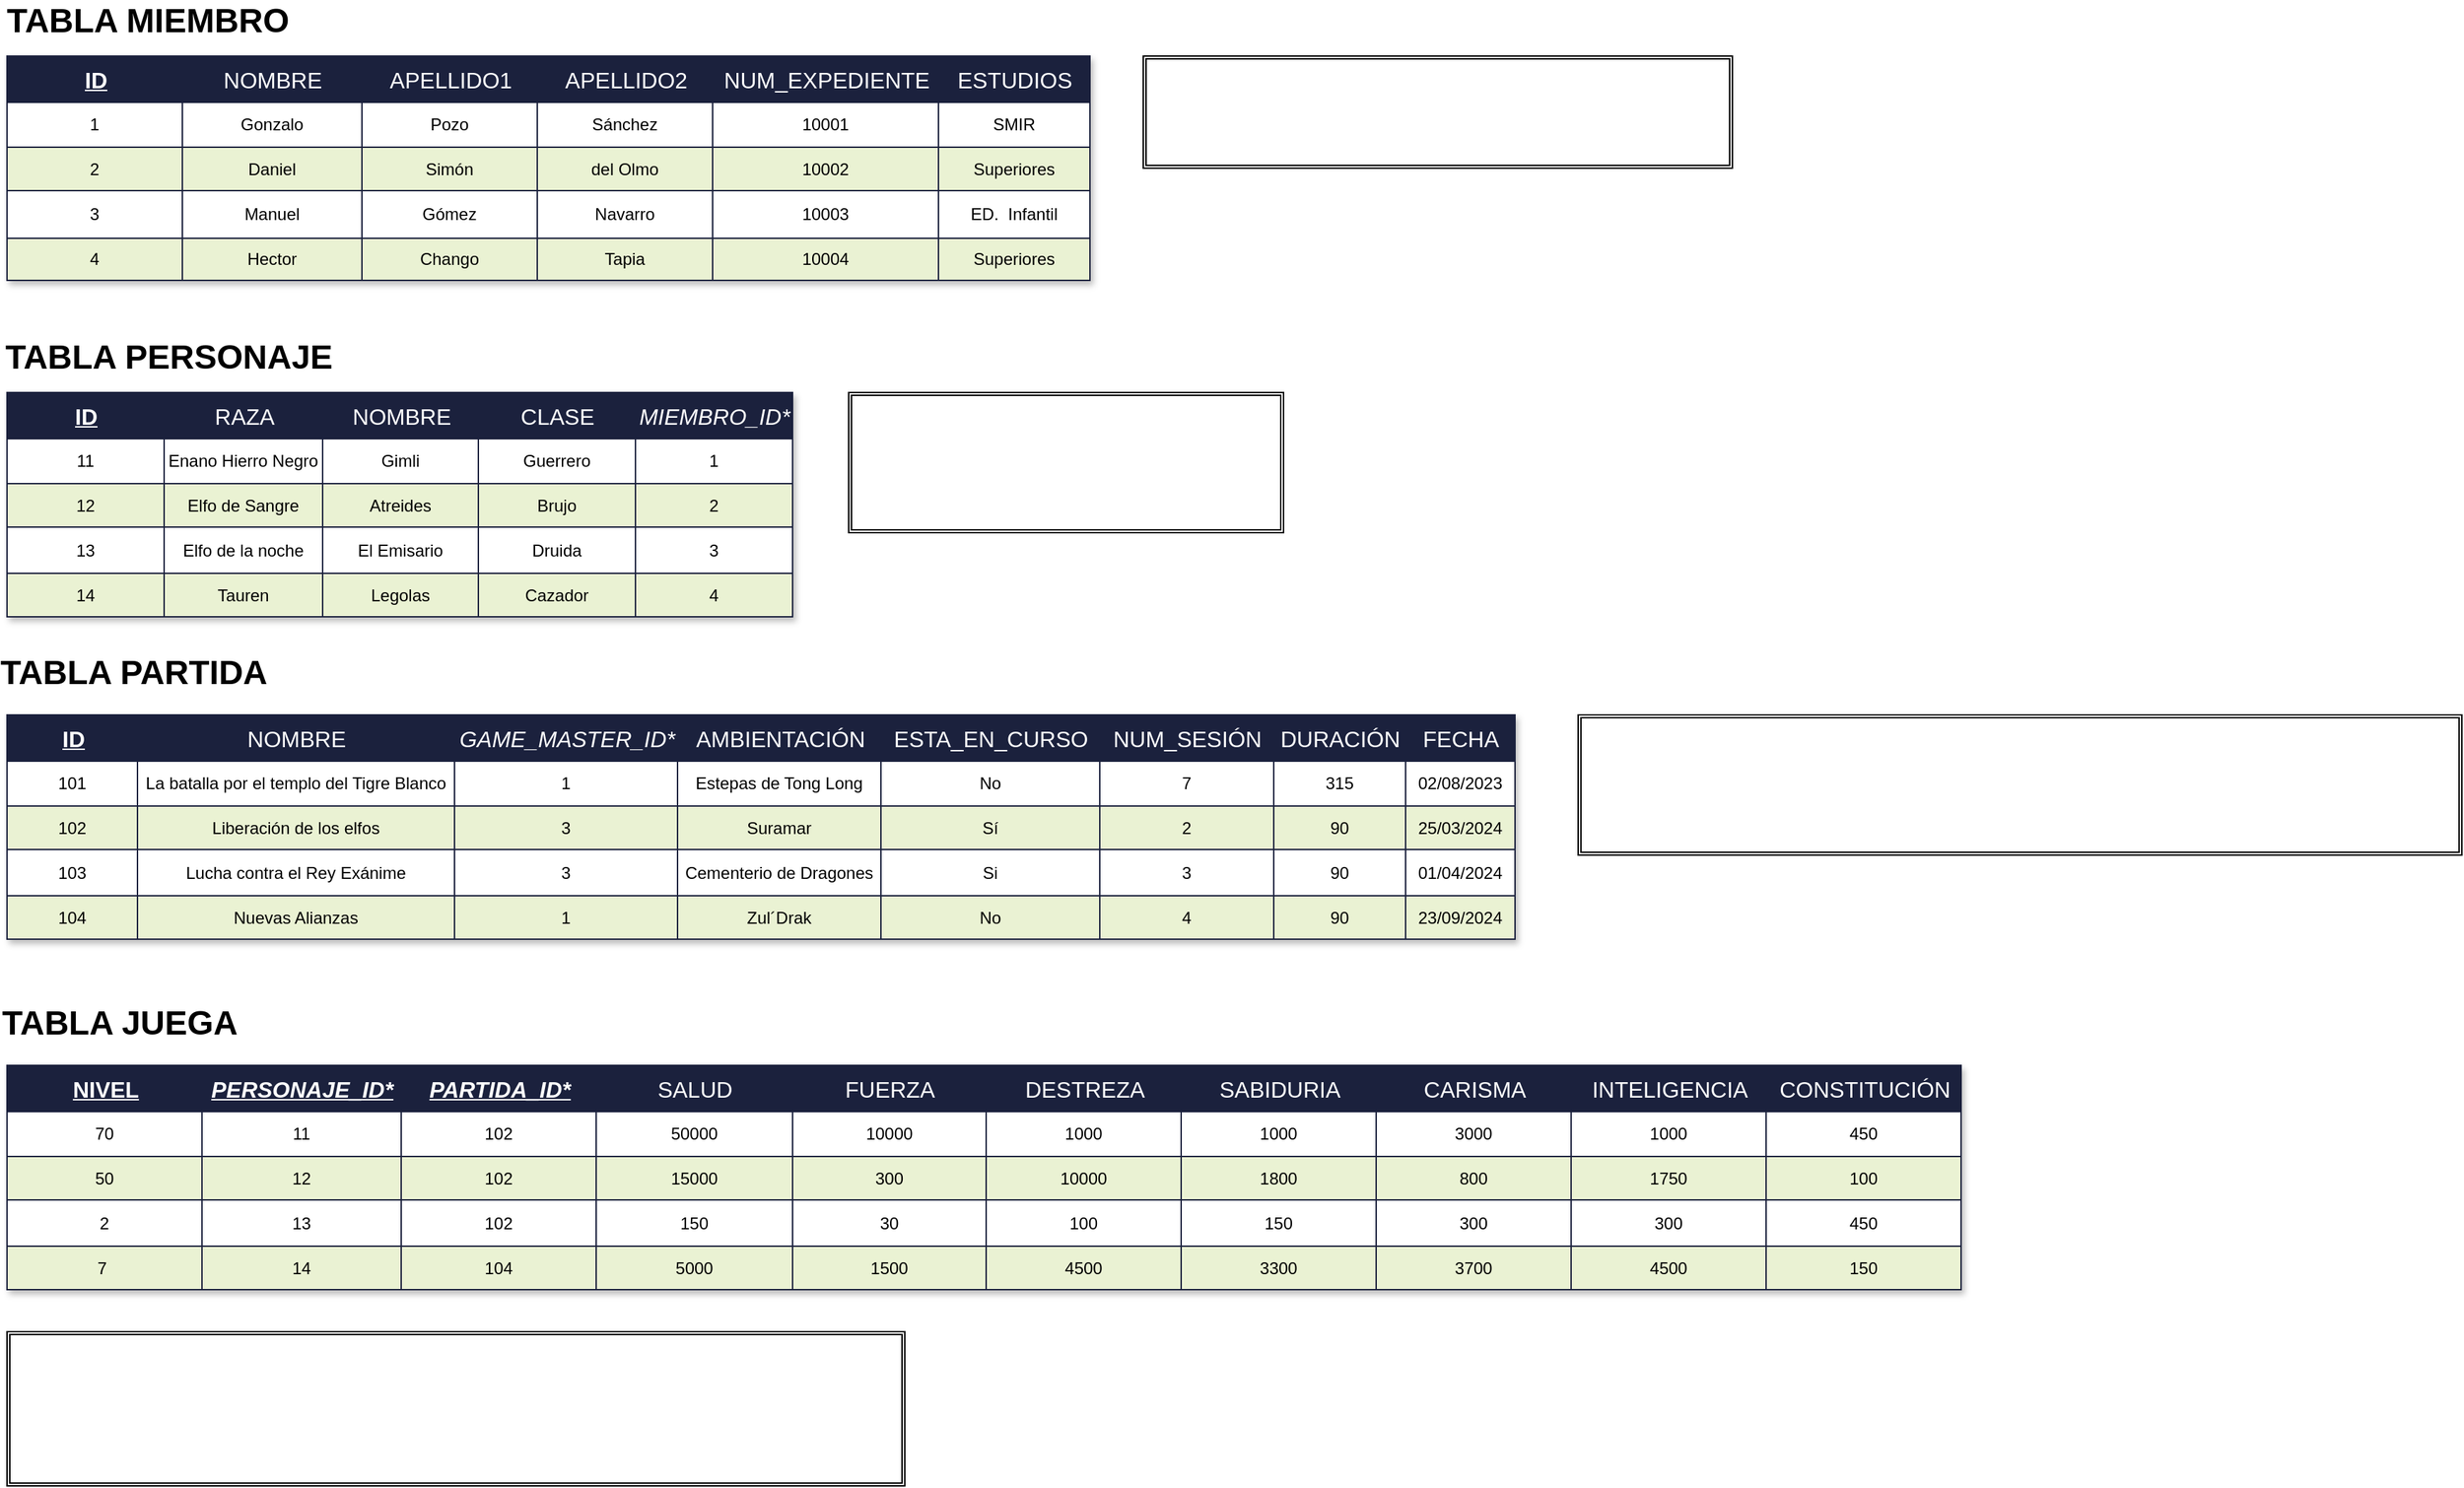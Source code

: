 <mxfile>
    <diagram id="BTblveRsEKoxv7I2d8hu" name="Página-1">
        <mxGraphModel dx="1980" dy="1113" grid="1" gridSize="10" guides="1" tooltips="1" connect="1" arrows="1" fold="1" page="1" pageScale="1" pageWidth="827" pageHeight="1169" math="0" shadow="0">
            <root>
                <mxCell id="0"/>
                <mxCell id="1" parent="0"/>
                <mxCell id="138" value="4" style="childLayout=tableLayout;recursiveResize=0;strokeColor=#1B213D;fillColor=#2B2353;shadow=1;" vertex="1" parent="1">
                    <mxGeometry x="366" y="95" width="772" height="160" as="geometry"/>
                </mxCell>
                <mxCell id="139" style="shape=tableRow;horizontal=0;startSize=0;swimlaneHead=0;swimlaneBody=0;top=0;left=0;bottom=0;right=0;dropTarget=0;collapsible=0;recursiveResize=0;expand=0;fontStyle=0;strokeColor=inherit;fillColor=#ffffff;" vertex="1" parent="138">
                    <mxGeometry width="772" height="33" as="geometry"/>
                </mxCell>
                <mxCell id="140" value="&lt;u&gt;ID&lt;/u&gt;" style="connectable=0;recursiveResize=0;strokeColor=inherit;fillColor=#1B213D;align=center;fontStyle=1;fontColor=#FFFFFF;html=1;fontSize=16;" vertex="1" parent="139">
                    <mxGeometry width="125" height="33" as="geometry">
                        <mxRectangle width="125" height="33" as="alternateBounds"/>
                    </mxGeometry>
                </mxCell>
                <mxCell id="141" value="&lt;span style=&quot;font-weight: normal; font-size: 16px;&quot;&gt;NOMBRE&lt;/span&gt;" style="connectable=0;recursiveResize=0;strokeColor=inherit;fillColor=#1B213D;align=center;fontStyle=1;fontColor=#FFFFFF;html=1;fontSize=16;" vertex="1" parent="139">
                    <mxGeometry x="125" width="128" height="33" as="geometry">
                        <mxRectangle width="128" height="33" as="alternateBounds"/>
                    </mxGeometry>
                </mxCell>
                <mxCell id="142" value="&lt;span style=&quot;font-weight: normal; font-size: 16px;&quot;&gt;APELLIDO1&lt;/span&gt;" style="connectable=0;recursiveResize=0;strokeColor=inherit;fillColor=#1B213D;align=center;fontStyle=1;fontColor=#FFFFFF;html=1;fontSize=16;" vertex="1" parent="139">
                    <mxGeometry x="253" width="125" height="33" as="geometry">
                        <mxRectangle width="125" height="33" as="alternateBounds"/>
                    </mxGeometry>
                </mxCell>
                <mxCell id="172" value="&lt;span style=&quot;font-weight: normal; font-size: 16px;&quot;&gt;APELLIDO2&lt;/span&gt;" style="connectable=0;recursiveResize=0;strokeColor=inherit;fillColor=#1B213D;align=center;fontStyle=1;fontColor=#FFFFFF;html=1;fontSize=16;" vertex="1" parent="139">
                    <mxGeometry x="378" width="125" height="33" as="geometry">
                        <mxRectangle width="125" height="33" as="alternateBounds"/>
                    </mxGeometry>
                </mxCell>
                <mxCell id="177" value="&lt;span style=&quot;font-weight: normal; font-size: 16px;&quot;&gt;NUM_EXPEDIENTE&lt;/span&gt;" style="connectable=0;recursiveResize=0;strokeColor=inherit;fillColor=#1B213D;align=center;fontStyle=1;fontColor=#FFFFFF;html=1;fontSize=16;" vertex="1" parent="139">
                    <mxGeometry x="503" width="161" height="33" as="geometry">
                        <mxRectangle width="161" height="33" as="alternateBounds"/>
                    </mxGeometry>
                </mxCell>
                <mxCell id="182" value="&lt;span style=&quot;font-weight: normal; font-size: 16px;&quot;&gt;ESTUDIOS&lt;/span&gt;" style="connectable=0;recursiveResize=0;strokeColor=inherit;fillColor=#1B213D;align=center;fontStyle=1;fontColor=#FFFFFF;html=1;fontSize=16;" vertex="1" parent="139">
                    <mxGeometry x="664" width="108" height="33" as="geometry">
                        <mxRectangle width="108" height="33" as="alternateBounds"/>
                    </mxGeometry>
                </mxCell>
                <mxCell id="143" value="" style="shape=tableRow;horizontal=0;startSize=0;swimlaneHead=0;swimlaneBody=0;top=0;left=0;bottom=0;right=0;dropTarget=0;collapsible=0;recursiveResize=0;expand=0;fontStyle=0;strokeColor=inherit;fillColor=#ffffff;" vertex="1" parent="138">
                    <mxGeometry y="33" width="772" height="32" as="geometry"/>
                </mxCell>
                <mxCell id="144" value="1" style="connectable=0;recursiveResize=0;strokeColor=inherit;fillColor=inherit;align=center;whiteSpace=wrap;html=1;fontColor=#000000;" vertex="1" parent="143">
                    <mxGeometry width="125" height="32" as="geometry">
                        <mxRectangle width="125" height="32" as="alternateBounds"/>
                    </mxGeometry>
                </mxCell>
                <mxCell id="145" value="Gonzalo" style="connectable=0;recursiveResize=0;strokeColor=inherit;fillColor=inherit;align=center;whiteSpace=wrap;html=1;fontColor=#000000;" vertex="1" parent="143">
                    <mxGeometry x="125" width="128" height="32" as="geometry">
                        <mxRectangle width="128" height="32" as="alternateBounds"/>
                    </mxGeometry>
                </mxCell>
                <mxCell id="146" value="Pozo" style="connectable=0;recursiveResize=0;strokeColor=inherit;fillColor=inherit;align=center;whiteSpace=wrap;html=1;fontColor=#000000;" vertex="1" parent="143">
                    <mxGeometry x="253" width="125" height="32" as="geometry">
                        <mxRectangle width="125" height="32" as="alternateBounds"/>
                    </mxGeometry>
                </mxCell>
                <mxCell id="173" value="Sánchez" style="connectable=0;recursiveResize=0;strokeColor=inherit;fillColor=inherit;align=center;whiteSpace=wrap;html=1;fontColor=#000000;" vertex="1" parent="143">
                    <mxGeometry x="378" width="125" height="32" as="geometry">
                        <mxRectangle width="125" height="32" as="alternateBounds"/>
                    </mxGeometry>
                </mxCell>
                <mxCell id="178" value="10001" style="connectable=0;recursiveResize=0;strokeColor=inherit;fillColor=inherit;align=center;whiteSpace=wrap;html=1;fontColor=#000000;" vertex="1" parent="143">
                    <mxGeometry x="503" width="161" height="32" as="geometry">
                        <mxRectangle width="161" height="32" as="alternateBounds"/>
                    </mxGeometry>
                </mxCell>
                <mxCell id="183" value="SMIR" style="connectable=0;recursiveResize=0;strokeColor=inherit;fillColor=inherit;align=center;whiteSpace=wrap;html=1;fontColor=#000000;" vertex="1" parent="143">
                    <mxGeometry x="664" width="108" height="32" as="geometry">
                        <mxRectangle width="108" height="32" as="alternateBounds"/>
                    </mxGeometry>
                </mxCell>
                <mxCell id="147" value="" style="shape=tableRow;horizontal=0;startSize=0;swimlaneHead=0;swimlaneBody=0;top=0;left=0;bottom=0;right=0;dropTarget=0;collapsible=0;recursiveResize=0;expand=0;fontStyle=1;strokeColor=inherit;fillColor=#EAF2D3;" vertex="1" parent="138">
                    <mxGeometry y="65" width="772" height="31" as="geometry"/>
                </mxCell>
                <mxCell id="148" value="2" style="connectable=0;recursiveResize=0;strokeColor=inherit;fillColor=inherit;whiteSpace=wrap;html=1;fontColor=#000000;" vertex="1" parent="147">
                    <mxGeometry width="125" height="31" as="geometry">
                        <mxRectangle width="125" height="31" as="alternateBounds"/>
                    </mxGeometry>
                </mxCell>
                <mxCell id="149" value="Daniel" style="connectable=0;recursiveResize=0;strokeColor=inherit;fillColor=inherit;whiteSpace=wrap;html=1;fontColor=#000000;" vertex="1" parent="147">
                    <mxGeometry x="125" width="128" height="31" as="geometry">
                        <mxRectangle width="128" height="31" as="alternateBounds"/>
                    </mxGeometry>
                </mxCell>
                <mxCell id="150" value="Simón" style="connectable=0;recursiveResize=0;strokeColor=inherit;fillColor=inherit;whiteSpace=wrap;html=1;fontColor=#000000;" vertex="1" parent="147">
                    <mxGeometry x="253" width="125" height="31" as="geometry">
                        <mxRectangle width="125" height="31" as="alternateBounds"/>
                    </mxGeometry>
                </mxCell>
                <mxCell id="174" value="del Olmo" style="connectable=0;recursiveResize=0;strokeColor=inherit;fillColor=inherit;whiteSpace=wrap;html=1;fontColor=#000000;" vertex="1" parent="147">
                    <mxGeometry x="378" width="125" height="31" as="geometry">
                        <mxRectangle width="125" height="31" as="alternateBounds"/>
                    </mxGeometry>
                </mxCell>
                <mxCell id="179" value="10002" style="connectable=0;recursiveResize=0;strokeColor=inherit;fillColor=inherit;whiteSpace=wrap;html=1;fontColor=#000000;" vertex="1" parent="147">
                    <mxGeometry x="503" width="161" height="31" as="geometry">
                        <mxRectangle width="161" height="31" as="alternateBounds"/>
                    </mxGeometry>
                </mxCell>
                <mxCell id="184" value="Superiores" style="connectable=0;recursiveResize=0;strokeColor=inherit;fillColor=inherit;whiteSpace=wrap;html=1;fontColor=#000000;" vertex="1" parent="147">
                    <mxGeometry x="664" width="108" height="31" as="geometry">
                        <mxRectangle width="108" height="31" as="alternateBounds"/>
                    </mxGeometry>
                </mxCell>
                <mxCell id="151" value="" style="shape=tableRow;horizontal=0;startSize=0;swimlaneHead=0;swimlaneBody=0;top=0;left=0;bottom=0;right=0;dropTarget=0;collapsible=0;recursiveResize=0;expand=0;fontStyle=0;strokeColor=inherit;fillColor=#ffffff;" vertex="1" parent="138">
                    <mxGeometry y="96" width="772" height="34" as="geometry"/>
                </mxCell>
                <mxCell id="152" value="3" style="connectable=0;recursiveResize=0;strokeColor=inherit;fillColor=inherit;fontStyle=0;align=center;whiteSpace=wrap;html=1;fontColor=#000000;" vertex="1" parent="151">
                    <mxGeometry width="125" height="34" as="geometry">
                        <mxRectangle width="125" height="34" as="alternateBounds"/>
                    </mxGeometry>
                </mxCell>
                <mxCell id="153" value="Manuel" style="connectable=0;recursiveResize=0;strokeColor=inherit;fillColor=inherit;fontStyle=0;align=center;whiteSpace=wrap;html=1;fontColor=#000000;" vertex="1" parent="151">
                    <mxGeometry x="125" width="128" height="34" as="geometry">
                        <mxRectangle width="128" height="34" as="alternateBounds"/>
                    </mxGeometry>
                </mxCell>
                <mxCell id="154" value="Gómez" style="connectable=0;recursiveResize=0;strokeColor=inherit;fillColor=inherit;fontStyle=0;align=center;whiteSpace=wrap;html=1;fontColor=#000000;" vertex="1" parent="151">
                    <mxGeometry x="253" width="125" height="34" as="geometry">
                        <mxRectangle width="125" height="34" as="alternateBounds"/>
                    </mxGeometry>
                </mxCell>
                <mxCell id="175" value="Navarro" style="connectable=0;recursiveResize=0;strokeColor=inherit;fillColor=inherit;fontStyle=0;align=center;whiteSpace=wrap;html=1;fontColor=#000000;" vertex="1" parent="151">
                    <mxGeometry x="378" width="125" height="34" as="geometry">
                        <mxRectangle width="125" height="34" as="alternateBounds"/>
                    </mxGeometry>
                </mxCell>
                <mxCell id="180" value="10003" style="connectable=0;recursiveResize=0;strokeColor=inherit;fillColor=inherit;fontStyle=0;align=center;whiteSpace=wrap;html=1;fontColor=#000000;" vertex="1" parent="151">
                    <mxGeometry x="503" width="161" height="34" as="geometry">
                        <mxRectangle width="161" height="34" as="alternateBounds"/>
                    </mxGeometry>
                </mxCell>
                <mxCell id="185" value="ED.&amp;nbsp; Infantil" style="connectable=0;recursiveResize=0;strokeColor=inherit;fillColor=inherit;fontStyle=0;align=center;whiteSpace=wrap;html=1;fontColor=#000000;" vertex="1" parent="151">
                    <mxGeometry x="664" width="108" height="34" as="geometry">
                        <mxRectangle width="108" height="34" as="alternateBounds"/>
                    </mxGeometry>
                </mxCell>
                <mxCell id="155" value="" style="shape=tableRow;horizontal=0;startSize=0;swimlaneHead=0;swimlaneBody=0;top=0;left=0;bottom=0;right=0;dropTarget=0;collapsible=0;recursiveResize=0;expand=0;fontStyle=1;strokeColor=inherit;fillColor=#EAF2D3;" vertex="1" parent="138">
                    <mxGeometry y="130" width="772" height="30" as="geometry"/>
                </mxCell>
                <mxCell id="156" value="4" style="connectable=0;recursiveResize=0;strokeColor=inherit;fillColor=inherit;whiteSpace=wrap;html=1;fontColor=#000000;" vertex="1" parent="155">
                    <mxGeometry width="125" height="30" as="geometry">
                        <mxRectangle width="125" height="30" as="alternateBounds"/>
                    </mxGeometry>
                </mxCell>
                <mxCell id="157" value="Hector" style="connectable=0;recursiveResize=0;strokeColor=inherit;fillColor=inherit;whiteSpace=wrap;html=1;fontColor=#000000;" vertex="1" parent="155">
                    <mxGeometry x="125" width="128" height="30" as="geometry">
                        <mxRectangle width="128" height="30" as="alternateBounds"/>
                    </mxGeometry>
                </mxCell>
                <mxCell id="158" value="Chango" style="connectable=0;recursiveResize=0;strokeColor=inherit;fillColor=inherit;whiteSpace=wrap;html=1;fontColor=#000000;" vertex="1" parent="155">
                    <mxGeometry x="253" width="125" height="30" as="geometry">
                        <mxRectangle width="125" height="30" as="alternateBounds"/>
                    </mxGeometry>
                </mxCell>
                <mxCell id="176" value="Tapia" style="connectable=0;recursiveResize=0;strokeColor=inherit;fillColor=inherit;whiteSpace=wrap;html=1;fontColor=#000000;" vertex="1" parent="155">
                    <mxGeometry x="378" width="125" height="30" as="geometry">
                        <mxRectangle width="125" height="30" as="alternateBounds"/>
                    </mxGeometry>
                </mxCell>
                <mxCell id="181" value="10004" style="connectable=0;recursiveResize=0;strokeColor=inherit;fillColor=inherit;whiteSpace=wrap;html=1;fontColor=#000000;" vertex="1" parent="155">
                    <mxGeometry x="503" width="161" height="30" as="geometry">
                        <mxRectangle width="161" height="30" as="alternateBounds"/>
                    </mxGeometry>
                </mxCell>
                <mxCell id="186" value="Superiores" style="connectable=0;recursiveResize=0;strokeColor=inherit;fillColor=inherit;whiteSpace=wrap;html=1;fontColor=#000000;" vertex="1" parent="155">
                    <mxGeometry x="664" width="108" height="30" as="geometry">
                        <mxRectangle width="108" height="30" as="alternateBounds"/>
                    </mxGeometry>
                </mxCell>
                <mxCell id="355" value="Assets" style="childLayout=tableLayout;recursiveResize=0;strokeColor=#1B213D;fillColor=#1B213D;shadow=1;" vertex="1" parent="1">
                    <mxGeometry x="366" y="335" width="560" height="160" as="geometry"/>
                </mxCell>
                <mxCell id="356" style="shape=tableRow;horizontal=0;startSize=0;swimlaneHead=0;swimlaneBody=0;top=0;left=0;bottom=0;right=0;dropTarget=0;collapsible=0;recursiveResize=0;expand=0;fontStyle=0;strokeColor=inherit;fillColor=#ffffff;" vertex="1" parent="355">
                    <mxGeometry width="560" height="33" as="geometry"/>
                </mxCell>
                <mxCell id="357" value="&lt;u style=&quot;font-size: 16px;&quot;&gt;ID&lt;/u&gt;" style="connectable=0;recursiveResize=0;strokeColor=inherit;fillColor=#1B213D;align=center;fontStyle=1;fontColor=#FFFFFF;html=1;fontSize=16;" vertex="1" parent="356">
                    <mxGeometry width="112" height="33" as="geometry">
                        <mxRectangle width="112" height="33" as="alternateBounds"/>
                    </mxGeometry>
                </mxCell>
                <mxCell id="358" value="&lt;span style=&quot;font-weight: normal; font-size: 16px;&quot;&gt;RAZA&lt;/span&gt;" style="connectable=0;recursiveResize=0;strokeColor=inherit;fillColor=#1B213D;align=center;fontStyle=1;fontColor=#FFFFFF;html=1;fontSize=16;" vertex="1" parent="356">
                    <mxGeometry x="112" width="113" height="33" as="geometry">
                        <mxRectangle width="113" height="33" as="alternateBounds"/>
                    </mxGeometry>
                </mxCell>
                <mxCell id="359" value="&lt;span style=&quot;font-weight: normal; font-size: 16px;&quot;&gt;NOMBRE&lt;/span&gt;" style="connectable=0;recursiveResize=0;strokeColor=inherit;fillColor=#1B213D;align=center;fontStyle=1;fontColor=#FFFFFF;html=1;fontSize=16;" vertex="1" parent="356">
                    <mxGeometry x="225" width="111" height="33" as="geometry">
                        <mxRectangle width="111" height="33" as="alternateBounds"/>
                    </mxGeometry>
                </mxCell>
                <mxCell id="453" value="&lt;span style=&quot;font-weight: normal; font-size: 16px;&quot;&gt;CLASE&lt;/span&gt;" style="connectable=0;recursiveResize=0;strokeColor=inherit;fillColor=#1B213D;align=center;fontStyle=1;fontColor=#FFFFFF;html=1;fontSize=16;" vertex="1" parent="356">
                    <mxGeometry x="336" width="112" height="33" as="geometry">
                        <mxRectangle width="112" height="33" as="alternateBounds"/>
                    </mxGeometry>
                </mxCell>
                <mxCell id="458" value="&lt;i style=&quot;font-weight: normal; font-size: 16px;&quot;&gt;MIEMBRO_ID*&lt;/i&gt;" style="connectable=0;recursiveResize=0;strokeColor=inherit;fillColor=#1B213D;align=center;fontStyle=1;fontColor=#FFFFFF;html=1;fontSize=16;" vertex="1" parent="356">
                    <mxGeometry x="448" width="112" height="33" as="geometry">
                        <mxRectangle width="112" height="33" as="alternateBounds"/>
                    </mxGeometry>
                </mxCell>
                <mxCell id="360" value="" style="shape=tableRow;horizontal=0;startSize=0;swimlaneHead=0;swimlaneBody=0;top=0;left=0;bottom=0;right=0;dropTarget=0;collapsible=0;recursiveResize=0;expand=0;fontStyle=0;strokeColor=inherit;fillColor=#ffffff;" vertex="1" parent="355">
                    <mxGeometry y="33" width="560" height="32" as="geometry"/>
                </mxCell>
                <mxCell id="361" value="&lt;font&gt;11&lt;br&gt;&lt;/font&gt;" style="connectable=0;recursiveResize=0;strokeColor=inherit;fillColor=inherit;align=center;whiteSpace=wrap;html=1;fontColor=#000000;" vertex="1" parent="360">
                    <mxGeometry width="112" height="32" as="geometry">
                        <mxRectangle width="112" height="32" as="alternateBounds"/>
                    </mxGeometry>
                </mxCell>
                <mxCell id="362" value="Enano Hierro Negro" style="connectable=0;recursiveResize=0;strokeColor=inherit;fillColor=inherit;align=center;whiteSpace=wrap;html=1;fontColor=#000000;" vertex="1" parent="360">
                    <mxGeometry x="112" width="113" height="32" as="geometry">
                        <mxRectangle width="113" height="32" as="alternateBounds"/>
                    </mxGeometry>
                </mxCell>
                <mxCell id="363" value="Gimli" style="connectable=0;recursiveResize=0;strokeColor=inherit;fillColor=inherit;align=center;whiteSpace=wrap;html=1;fontColor=#000000;" vertex="1" parent="360">
                    <mxGeometry x="225" width="111" height="32" as="geometry">
                        <mxRectangle width="111" height="32" as="alternateBounds"/>
                    </mxGeometry>
                </mxCell>
                <mxCell id="454" value="Guerrero" style="connectable=0;recursiveResize=0;strokeColor=inherit;fillColor=inherit;align=center;whiteSpace=wrap;html=1;fontColor=#000000;" vertex="1" parent="360">
                    <mxGeometry x="336" width="112" height="32" as="geometry">
                        <mxRectangle width="112" height="32" as="alternateBounds"/>
                    </mxGeometry>
                </mxCell>
                <mxCell id="459" value="1" style="connectable=0;recursiveResize=0;strokeColor=inherit;fillColor=inherit;align=center;whiteSpace=wrap;html=1;fontColor=#000000;" vertex="1" parent="360">
                    <mxGeometry x="448" width="112" height="32" as="geometry">
                        <mxRectangle width="112" height="32" as="alternateBounds"/>
                    </mxGeometry>
                </mxCell>
                <mxCell id="364" value="" style="shape=tableRow;horizontal=0;startSize=0;swimlaneHead=0;swimlaneBody=0;top=0;left=0;bottom=0;right=0;dropTarget=0;collapsible=0;recursiveResize=0;expand=0;fontStyle=1;strokeColor=inherit;fillColor=#EAF2D3;" vertex="1" parent="355">
                    <mxGeometry y="65" width="560" height="31" as="geometry"/>
                </mxCell>
                <mxCell id="365" value="12" style="connectable=0;recursiveResize=0;strokeColor=inherit;fillColor=inherit;whiteSpace=wrap;html=1;fontColor=#000000;" vertex="1" parent="364">
                    <mxGeometry width="112" height="31" as="geometry">
                        <mxRectangle width="112" height="31" as="alternateBounds"/>
                    </mxGeometry>
                </mxCell>
                <mxCell id="366" value="Elfo de Sangre" style="connectable=0;recursiveResize=0;strokeColor=inherit;fillColor=inherit;whiteSpace=wrap;html=1;fontColor=#000000;" vertex="1" parent="364">
                    <mxGeometry x="112" width="113" height="31" as="geometry">
                        <mxRectangle width="113" height="31" as="alternateBounds"/>
                    </mxGeometry>
                </mxCell>
                <mxCell id="367" value="Atreides" style="connectable=0;recursiveResize=0;strokeColor=inherit;fillColor=inherit;whiteSpace=wrap;html=1;fontColor=#000000;" vertex="1" parent="364">
                    <mxGeometry x="225" width="111" height="31" as="geometry">
                        <mxRectangle width="111" height="31" as="alternateBounds"/>
                    </mxGeometry>
                </mxCell>
                <mxCell id="455" value="Brujo" style="connectable=0;recursiveResize=0;strokeColor=inherit;fillColor=inherit;whiteSpace=wrap;html=1;fontColor=#000000;" vertex="1" parent="364">
                    <mxGeometry x="336" width="112" height="31" as="geometry">
                        <mxRectangle width="112" height="31" as="alternateBounds"/>
                    </mxGeometry>
                </mxCell>
                <mxCell id="460" value="2" style="connectable=0;recursiveResize=0;strokeColor=inherit;fillColor=inherit;whiteSpace=wrap;html=1;fontColor=#000000;" vertex="1" parent="364">
                    <mxGeometry x="448" width="112" height="31" as="geometry">
                        <mxRectangle width="112" height="31" as="alternateBounds"/>
                    </mxGeometry>
                </mxCell>
                <mxCell id="368" value="" style="shape=tableRow;horizontal=0;startSize=0;swimlaneHead=0;swimlaneBody=0;top=0;left=0;bottom=0;right=0;dropTarget=0;collapsible=0;recursiveResize=0;expand=0;fontStyle=0;strokeColor=inherit;fillColor=#ffffff;" vertex="1" parent="355">
                    <mxGeometry y="96" width="560" height="33" as="geometry"/>
                </mxCell>
                <mxCell id="369" value="13" style="connectable=0;recursiveResize=0;strokeColor=inherit;fillColor=inherit;fontStyle=0;align=center;whiteSpace=wrap;html=1;fontColor=#000000;" vertex="1" parent="368">
                    <mxGeometry width="112" height="33" as="geometry">
                        <mxRectangle width="112" height="33" as="alternateBounds"/>
                    </mxGeometry>
                </mxCell>
                <mxCell id="370" value="Elfo de la noche" style="connectable=0;recursiveResize=0;strokeColor=inherit;fillColor=inherit;fontStyle=0;align=center;whiteSpace=wrap;html=1;fontColor=#000000;" vertex="1" parent="368">
                    <mxGeometry x="112" width="113" height="33" as="geometry">
                        <mxRectangle width="113" height="33" as="alternateBounds"/>
                    </mxGeometry>
                </mxCell>
                <mxCell id="371" value="El Emisario" style="connectable=0;recursiveResize=0;strokeColor=inherit;fillColor=inherit;fontStyle=0;align=center;whiteSpace=wrap;html=1;fontColor=#000000;" vertex="1" parent="368">
                    <mxGeometry x="225" width="111" height="33" as="geometry">
                        <mxRectangle width="111" height="33" as="alternateBounds"/>
                    </mxGeometry>
                </mxCell>
                <mxCell id="456" value="Druida" style="connectable=0;recursiveResize=0;strokeColor=inherit;fillColor=inherit;fontStyle=0;align=center;whiteSpace=wrap;html=1;fontColor=#000000;" vertex="1" parent="368">
                    <mxGeometry x="336" width="112" height="33" as="geometry">
                        <mxRectangle width="112" height="33" as="alternateBounds"/>
                    </mxGeometry>
                </mxCell>
                <mxCell id="461" value="3" style="connectable=0;recursiveResize=0;strokeColor=inherit;fillColor=inherit;fontStyle=0;align=center;whiteSpace=wrap;html=1;fontColor=#000000;" vertex="1" parent="368">
                    <mxGeometry x="448" width="112" height="33" as="geometry">
                        <mxRectangle width="112" height="33" as="alternateBounds"/>
                    </mxGeometry>
                </mxCell>
                <mxCell id="372" value="" style="shape=tableRow;horizontal=0;startSize=0;swimlaneHead=0;swimlaneBody=0;top=0;left=0;bottom=0;right=0;dropTarget=0;collapsible=0;recursiveResize=0;expand=0;fontStyle=1;strokeColor=inherit;fillColor=#EAF2D3;" vertex="1" parent="355">
                    <mxGeometry y="129" width="560" height="31" as="geometry"/>
                </mxCell>
                <mxCell id="373" value="14" style="connectable=0;recursiveResize=0;strokeColor=inherit;fillColor=inherit;whiteSpace=wrap;html=1;fontColor=#000000;" vertex="1" parent="372">
                    <mxGeometry width="112" height="31" as="geometry">
                        <mxRectangle width="112" height="31" as="alternateBounds"/>
                    </mxGeometry>
                </mxCell>
                <mxCell id="374" value="Tauren" style="connectable=0;recursiveResize=0;strokeColor=inherit;fillColor=inherit;whiteSpace=wrap;html=1;fontColor=#000000;" vertex="1" parent="372">
                    <mxGeometry x="112" width="113" height="31" as="geometry">
                        <mxRectangle width="113" height="31" as="alternateBounds"/>
                    </mxGeometry>
                </mxCell>
                <mxCell id="375" value="Legolas" style="connectable=0;recursiveResize=0;strokeColor=inherit;fillColor=inherit;whiteSpace=wrap;html=1;fontColor=#000000;" vertex="1" parent="372">
                    <mxGeometry x="225" width="111" height="31" as="geometry">
                        <mxRectangle width="111" height="31" as="alternateBounds"/>
                    </mxGeometry>
                </mxCell>
                <mxCell id="457" value="Cazador" style="connectable=0;recursiveResize=0;strokeColor=inherit;fillColor=inherit;whiteSpace=wrap;html=1;fontColor=#000000;" vertex="1" parent="372">
                    <mxGeometry x="336" width="112" height="31" as="geometry">
                        <mxRectangle width="112" height="31" as="alternateBounds"/>
                    </mxGeometry>
                </mxCell>
                <mxCell id="462" value="4" style="connectable=0;recursiveResize=0;strokeColor=inherit;fillColor=inherit;whiteSpace=wrap;html=1;fontColor=#000000;" vertex="1" parent="372">
                    <mxGeometry x="448" width="112" height="31" as="geometry">
                        <mxRectangle width="112" height="31" as="alternateBounds"/>
                    </mxGeometry>
                </mxCell>
                <mxCell id="376" value="Assets" style="childLayout=tableLayout;recursiveResize=0;shadow=1;fillColor=#1B213D;strokeColor=#1B213D;" vertex="1" parent="1">
                    <mxGeometry x="366" y="565" width="1075" height="160" as="geometry"/>
                </mxCell>
                <mxCell id="377" style="shape=tableRow;horizontal=0;startSize=0;swimlaneHead=0;swimlaneBody=0;top=0;left=0;bottom=0;right=0;dropTarget=0;collapsible=0;recursiveResize=0;expand=0;fontStyle=0;strokeColor=inherit;fillColor=#ffffff;" vertex="1" parent="376">
                    <mxGeometry width="1075" height="33" as="geometry"/>
                </mxCell>
                <mxCell id="378" value="&lt;u&gt;ID&lt;/u&gt;" style="connectable=0;recursiveResize=0;strokeColor=inherit;fillColor=#1B213D;align=center;fontStyle=1;fontColor=#FFFFFF;html=1;fontSize=16;" vertex="1" parent="377">
                    <mxGeometry width="93" height="33" as="geometry">
                        <mxRectangle width="93" height="33" as="alternateBounds"/>
                    </mxGeometry>
                </mxCell>
                <mxCell id="379" value="&lt;span style=&quot;font-weight: normal;&quot;&gt;NOMBRE&lt;/span&gt;" style="connectable=0;recursiveResize=0;strokeColor=inherit;fillColor=#1B213D;align=center;fontStyle=1;fontColor=#FFFFFF;html=1;fontSize=16;" vertex="1" parent="377">
                    <mxGeometry x="93" width="226" height="33" as="geometry">
                        <mxRectangle width="226" height="33" as="alternateBounds"/>
                    </mxGeometry>
                </mxCell>
                <mxCell id="380" value="&lt;span style=&quot;font-weight: normal;&quot;&gt;&lt;i&gt;GAME_MASTER_ID*&lt;/i&gt;&lt;/span&gt;" style="connectable=0;recursiveResize=0;strokeColor=inherit;fillColor=#1B213D;align=center;fontStyle=1;fontColor=#FFFFFF;html=1;fontSize=16;" vertex="1" parent="377">
                    <mxGeometry x="319" width="159" height="33" as="geometry">
                        <mxRectangle width="159" height="33" as="alternateBounds"/>
                    </mxGeometry>
                </mxCell>
                <mxCell id="381" value="&lt;span style=&quot;font-weight: normal;&quot;&gt;AMBIENTACIÓN&lt;/span&gt;" style="connectable=0;recursiveResize=0;strokeColor=inherit;fillColor=#1B213D;align=center;fontStyle=1;fontColor=#FFFFFF;html=1;fontSize=16;" vertex="1" parent="377">
                    <mxGeometry x="478" width="145" height="33" as="geometry">
                        <mxRectangle width="145" height="33" as="alternateBounds"/>
                    </mxGeometry>
                </mxCell>
                <mxCell id="382" value="&lt;span style=&quot;font-weight: normal;&quot;&gt;ESTA_EN_CURSO&lt;/span&gt;" style="connectable=0;recursiveResize=0;strokeColor=inherit;fillColor=#1B213D;align=center;fontStyle=1;fontColor=#FFFFFF;html=1;fontSize=16;" vertex="1" parent="377">
                    <mxGeometry x="623" width="156" height="33" as="geometry">
                        <mxRectangle width="156" height="33" as="alternateBounds"/>
                    </mxGeometry>
                </mxCell>
                <mxCell id="383" value="&lt;span style=&quot;font-weight: normal;&quot;&gt;NUM_SESIÓN&lt;/span&gt;" style="connectable=0;recursiveResize=0;strokeColor=inherit;fillColor=#1B213D;align=center;fontStyle=1;fontColor=#FFFFFF;html=1;fontSize=16;" vertex="1" parent="377">
                    <mxGeometry x="779" width="124" height="33" as="geometry">
                        <mxRectangle width="124" height="33" as="alternateBounds"/>
                    </mxGeometry>
                </mxCell>
                <mxCell id="463" value="&lt;span style=&quot;font-weight: normal;&quot;&gt;DURACIÓN&lt;/span&gt;" style="connectable=0;recursiveResize=0;strokeColor=inherit;fillColor=#1B213D;align=center;fontStyle=1;fontColor=#FFFFFF;html=1;fontSize=16;" vertex="1" parent="377">
                    <mxGeometry x="903" width="94" height="33" as="geometry">
                        <mxRectangle width="94" height="33" as="alternateBounds"/>
                    </mxGeometry>
                </mxCell>
                <mxCell id="468" value="&lt;span style=&quot;font-weight: normal;&quot;&gt;FECHA&lt;/span&gt;" style="connectable=0;recursiveResize=0;strokeColor=inherit;fillColor=#1B213D;align=center;fontStyle=1;fontColor=#FFFFFF;html=1;fontSize=16;" vertex="1" parent="377">
                    <mxGeometry x="997" width="78" height="33" as="geometry">
                        <mxRectangle width="78" height="33" as="alternateBounds"/>
                    </mxGeometry>
                </mxCell>
                <mxCell id="384" value="" style="shape=tableRow;horizontal=0;startSize=0;swimlaneHead=0;swimlaneBody=0;top=0;left=0;bottom=0;right=0;dropTarget=0;collapsible=0;recursiveResize=0;expand=0;fontStyle=0;strokeColor=inherit;fillColor=#ffffff;" vertex="1" parent="376">
                    <mxGeometry y="33" width="1075" height="32" as="geometry"/>
                </mxCell>
                <mxCell id="385" value="101" style="connectable=0;recursiveResize=0;strokeColor=inherit;fillColor=inherit;align=center;whiteSpace=wrap;html=1;fontColor=#000000;" vertex="1" parent="384">
                    <mxGeometry width="93" height="32" as="geometry">
                        <mxRectangle width="93" height="32" as="alternateBounds"/>
                    </mxGeometry>
                </mxCell>
                <mxCell id="386" value="La batalla por el templo del Tigre Blanco" style="connectable=0;recursiveResize=0;strokeColor=inherit;fillColor=inherit;align=center;whiteSpace=wrap;html=1;fontColor=#000000;" vertex="1" parent="384">
                    <mxGeometry x="93" width="226" height="32" as="geometry">
                        <mxRectangle width="226" height="32" as="alternateBounds"/>
                    </mxGeometry>
                </mxCell>
                <mxCell id="387" value="1" style="connectable=0;recursiveResize=0;strokeColor=inherit;fillColor=inherit;align=center;whiteSpace=wrap;html=1;fontColor=#000000;" vertex="1" parent="384">
                    <mxGeometry x="319" width="159" height="32" as="geometry">
                        <mxRectangle width="159" height="32" as="alternateBounds"/>
                    </mxGeometry>
                </mxCell>
                <mxCell id="388" value="Estepas de Tong Long" style="connectable=0;recursiveResize=0;strokeColor=inherit;fillColor=inherit;align=center;whiteSpace=wrap;html=1;fontColor=#000000;" vertex="1" parent="384">
                    <mxGeometry x="478" width="145" height="32" as="geometry">
                        <mxRectangle width="145" height="32" as="alternateBounds"/>
                    </mxGeometry>
                </mxCell>
                <mxCell id="389" value="No" style="connectable=0;recursiveResize=0;strokeColor=inherit;fillColor=inherit;align=center;whiteSpace=wrap;html=1;fontColor=#000000;" vertex="1" parent="384">
                    <mxGeometry x="623" width="156" height="32" as="geometry">
                        <mxRectangle width="156" height="32" as="alternateBounds"/>
                    </mxGeometry>
                </mxCell>
                <mxCell id="390" value="7" style="connectable=0;recursiveResize=0;strokeColor=inherit;fillColor=inherit;align=center;whiteSpace=wrap;html=1;fontColor=#000000;" vertex="1" parent="384">
                    <mxGeometry x="779" width="124" height="32" as="geometry">
                        <mxRectangle width="124" height="32" as="alternateBounds"/>
                    </mxGeometry>
                </mxCell>
                <mxCell id="464" value="315" style="connectable=0;recursiveResize=0;strokeColor=inherit;fillColor=inherit;align=center;whiteSpace=wrap;html=1;fontColor=#000000;" vertex="1" parent="384">
                    <mxGeometry x="903" width="94" height="32" as="geometry">
                        <mxRectangle width="94" height="32" as="alternateBounds"/>
                    </mxGeometry>
                </mxCell>
                <mxCell id="469" value="02/08/2023" style="connectable=0;recursiveResize=0;strokeColor=inherit;fillColor=inherit;align=center;whiteSpace=wrap;html=1;fontColor=#000000;" vertex="1" parent="384">
                    <mxGeometry x="997" width="78" height="32" as="geometry">
                        <mxRectangle width="78" height="32" as="alternateBounds"/>
                    </mxGeometry>
                </mxCell>
                <mxCell id="391" value="" style="shape=tableRow;horizontal=0;startSize=0;swimlaneHead=0;swimlaneBody=0;top=0;left=0;bottom=0;right=0;dropTarget=0;collapsible=0;recursiveResize=0;expand=0;fontStyle=1;strokeColor=inherit;fillColor=#EAF2D3;" vertex="1" parent="376">
                    <mxGeometry y="65" width="1075" height="31" as="geometry"/>
                </mxCell>
                <mxCell id="392" value="102" style="connectable=0;recursiveResize=0;strokeColor=inherit;fillColor=inherit;whiteSpace=wrap;html=1;fontColor=#000000;" vertex="1" parent="391">
                    <mxGeometry width="93" height="31" as="geometry">
                        <mxRectangle width="93" height="31" as="alternateBounds"/>
                    </mxGeometry>
                </mxCell>
                <mxCell id="393" value="Liberación de los elfos" style="connectable=0;recursiveResize=0;strokeColor=inherit;fillColor=inherit;whiteSpace=wrap;html=1;fontColor=#000000;" vertex="1" parent="391">
                    <mxGeometry x="93" width="226" height="31" as="geometry">
                        <mxRectangle width="226" height="31" as="alternateBounds"/>
                    </mxGeometry>
                </mxCell>
                <mxCell id="394" value="3" style="connectable=0;recursiveResize=0;strokeColor=inherit;fillColor=inherit;whiteSpace=wrap;html=1;fontColor=#000000;" vertex="1" parent="391">
                    <mxGeometry x="319" width="159" height="31" as="geometry">
                        <mxRectangle width="159" height="31" as="alternateBounds"/>
                    </mxGeometry>
                </mxCell>
                <mxCell id="395" value="Suramar" style="connectable=0;recursiveResize=0;strokeColor=inherit;fillColor=inherit;whiteSpace=wrap;html=1;fontColor=#000000;" vertex="1" parent="391">
                    <mxGeometry x="478" width="145" height="31" as="geometry">
                        <mxRectangle width="145" height="31" as="alternateBounds"/>
                    </mxGeometry>
                </mxCell>
                <mxCell id="396" value="Sí" style="connectable=0;recursiveResize=0;strokeColor=inherit;fillColor=inherit;whiteSpace=wrap;html=1;fontColor=#000000;" vertex="1" parent="391">
                    <mxGeometry x="623" width="156" height="31" as="geometry">
                        <mxRectangle width="156" height="31" as="alternateBounds"/>
                    </mxGeometry>
                </mxCell>
                <mxCell id="397" value="2" style="connectable=0;recursiveResize=0;strokeColor=inherit;fillColor=inherit;whiteSpace=wrap;html=1;fontColor=#000000;" vertex="1" parent="391">
                    <mxGeometry x="779" width="124" height="31" as="geometry">
                        <mxRectangle width="124" height="31" as="alternateBounds"/>
                    </mxGeometry>
                </mxCell>
                <mxCell id="465" value="90" style="connectable=0;recursiveResize=0;strokeColor=inherit;fillColor=inherit;whiteSpace=wrap;html=1;fontColor=#000000;" vertex="1" parent="391">
                    <mxGeometry x="903" width="94" height="31" as="geometry">
                        <mxRectangle width="94" height="31" as="alternateBounds"/>
                    </mxGeometry>
                </mxCell>
                <mxCell id="470" value="25/03/2024" style="connectable=0;recursiveResize=0;strokeColor=inherit;fillColor=inherit;whiteSpace=wrap;html=1;fontColor=#000000;" vertex="1" parent="391">
                    <mxGeometry x="997" width="78" height="31" as="geometry">
                        <mxRectangle width="78" height="31" as="alternateBounds"/>
                    </mxGeometry>
                </mxCell>
                <mxCell id="398" value="" style="shape=tableRow;horizontal=0;startSize=0;swimlaneHead=0;swimlaneBody=0;top=0;left=0;bottom=0;right=0;dropTarget=0;collapsible=0;recursiveResize=0;expand=0;fontStyle=0;strokeColor=inherit;fillColor=#ffffff;" vertex="1" parent="376">
                    <mxGeometry y="96" width="1075" height="33" as="geometry"/>
                </mxCell>
                <mxCell id="399" value="103" style="connectable=0;recursiveResize=0;strokeColor=inherit;fillColor=inherit;fontStyle=0;align=center;whiteSpace=wrap;html=1;fontColor=#000000;" vertex="1" parent="398">
                    <mxGeometry width="93" height="33" as="geometry">
                        <mxRectangle width="93" height="33" as="alternateBounds"/>
                    </mxGeometry>
                </mxCell>
                <mxCell id="400" value="Lucha contra el Rey Exánime" style="connectable=0;recursiveResize=0;strokeColor=inherit;fillColor=inherit;fontStyle=0;align=center;whiteSpace=wrap;html=1;fontColor=#000000;" vertex="1" parent="398">
                    <mxGeometry x="93" width="226" height="33" as="geometry">
                        <mxRectangle width="226" height="33" as="alternateBounds"/>
                    </mxGeometry>
                </mxCell>
                <mxCell id="401" value="3" style="connectable=0;recursiveResize=0;strokeColor=inherit;fillColor=inherit;fontStyle=0;align=center;whiteSpace=wrap;html=1;fontColor=#000000;" vertex="1" parent="398">
                    <mxGeometry x="319" width="159" height="33" as="geometry">
                        <mxRectangle width="159" height="33" as="alternateBounds"/>
                    </mxGeometry>
                </mxCell>
                <mxCell id="402" value="Cementerio de Dragones" style="connectable=0;recursiveResize=0;strokeColor=inherit;fillColor=inherit;fontStyle=0;align=center;whiteSpace=wrap;html=1;fontColor=#000000;" vertex="1" parent="398">
                    <mxGeometry x="478" width="145" height="33" as="geometry">
                        <mxRectangle width="145" height="33" as="alternateBounds"/>
                    </mxGeometry>
                </mxCell>
                <mxCell id="403" value="Si" style="connectable=0;recursiveResize=0;strokeColor=inherit;fillColor=inherit;fontStyle=0;align=center;whiteSpace=wrap;html=1;fontColor=#000000;" vertex="1" parent="398">
                    <mxGeometry x="623" width="156" height="33" as="geometry">
                        <mxRectangle width="156" height="33" as="alternateBounds"/>
                    </mxGeometry>
                </mxCell>
                <mxCell id="404" value="3" style="connectable=0;recursiveResize=0;strokeColor=inherit;fillColor=inherit;fontStyle=0;align=center;whiteSpace=wrap;html=1;fontColor=#000000;" vertex="1" parent="398">
                    <mxGeometry x="779" width="124" height="33" as="geometry">
                        <mxRectangle width="124" height="33" as="alternateBounds"/>
                    </mxGeometry>
                </mxCell>
                <mxCell id="466" value="90" style="connectable=0;recursiveResize=0;strokeColor=inherit;fillColor=inherit;fontStyle=0;align=center;whiteSpace=wrap;html=1;fontColor=#000000;" vertex="1" parent="398">
                    <mxGeometry x="903" width="94" height="33" as="geometry">
                        <mxRectangle width="94" height="33" as="alternateBounds"/>
                    </mxGeometry>
                </mxCell>
                <mxCell id="471" value="01/04/2024" style="connectable=0;recursiveResize=0;strokeColor=inherit;fillColor=inherit;fontStyle=0;align=center;whiteSpace=wrap;html=1;fontColor=#000000;" vertex="1" parent="398">
                    <mxGeometry x="997" width="78" height="33" as="geometry">
                        <mxRectangle width="78" height="33" as="alternateBounds"/>
                    </mxGeometry>
                </mxCell>
                <mxCell id="405" value="" style="shape=tableRow;horizontal=0;startSize=0;swimlaneHead=0;swimlaneBody=0;top=0;left=0;bottom=0;right=0;dropTarget=0;collapsible=0;recursiveResize=0;expand=0;fontStyle=1;strokeColor=inherit;fillColor=#EAF2D3;" vertex="1" parent="376">
                    <mxGeometry y="129" width="1075" height="31" as="geometry"/>
                </mxCell>
                <mxCell id="406" value="104" style="connectable=0;recursiveResize=0;strokeColor=inherit;fillColor=inherit;whiteSpace=wrap;html=1;fontColor=#000000;" vertex="1" parent="405">
                    <mxGeometry width="93" height="31" as="geometry">
                        <mxRectangle width="93" height="31" as="alternateBounds"/>
                    </mxGeometry>
                </mxCell>
                <mxCell id="407" value="Nuevas Alianzas" style="connectable=0;recursiveResize=0;strokeColor=inherit;fillColor=inherit;whiteSpace=wrap;html=1;fontColor=#000000;" vertex="1" parent="405">
                    <mxGeometry x="93" width="226" height="31" as="geometry">
                        <mxRectangle width="226" height="31" as="alternateBounds"/>
                    </mxGeometry>
                </mxCell>
                <mxCell id="408" value="1" style="connectable=0;recursiveResize=0;strokeColor=inherit;fillColor=inherit;whiteSpace=wrap;html=1;fontColor=#000000;" vertex="1" parent="405">
                    <mxGeometry x="319" width="159" height="31" as="geometry">
                        <mxRectangle width="159" height="31" as="alternateBounds"/>
                    </mxGeometry>
                </mxCell>
                <mxCell id="409" value="Zul´Drak" style="connectable=0;recursiveResize=0;strokeColor=inherit;fillColor=inherit;whiteSpace=wrap;html=1;fontColor=#000000;" vertex="1" parent="405">
                    <mxGeometry x="478" width="145" height="31" as="geometry">
                        <mxRectangle width="145" height="31" as="alternateBounds"/>
                    </mxGeometry>
                </mxCell>
                <mxCell id="410" value="No" style="connectable=0;recursiveResize=0;strokeColor=inherit;fillColor=inherit;whiteSpace=wrap;html=1;fontColor=#000000;" vertex="1" parent="405">
                    <mxGeometry x="623" width="156" height="31" as="geometry">
                        <mxRectangle width="156" height="31" as="alternateBounds"/>
                    </mxGeometry>
                </mxCell>
                <mxCell id="411" value="4" style="connectable=0;recursiveResize=0;strokeColor=inherit;fillColor=inherit;whiteSpace=wrap;html=1;fontColor=#000000;" vertex="1" parent="405">
                    <mxGeometry x="779" width="124" height="31" as="geometry">
                        <mxRectangle width="124" height="31" as="alternateBounds"/>
                    </mxGeometry>
                </mxCell>
                <mxCell id="467" value="90" style="connectable=0;recursiveResize=0;strokeColor=inherit;fillColor=inherit;whiteSpace=wrap;html=1;fontColor=#000000;" vertex="1" parent="405">
                    <mxGeometry x="903" width="94" height="31" as="geometry">
                        <mxRectangle width="94" height="31" as="alternateBounds"/>
                    </mxGeometry>
                </mxCell>
                <mxCell id="472" value="23/09/2024" style="connectable=0;recursiveResize=0;strokeColor=inherit;fillColor=inherit;whiteSpace=wrap;html=1;fontColor=#000000;" vertex="1" parent="405">
                    <mxGeometry x="997" width="78" height="31" as="geometry">
                        <mxRectangle width="78" height="31" as="alternateBounds"/>
                    </mxGeometry>
                </mxCell>
                <mxCell id="412" value="TABLA MIEMBRO" style="text;strokeColor=none;fillColor=none;html=1;fontSize=24;fontStyle=1;verticalAlign=middle;align=center;" vertex="1" parent="1">
                    <mxGeometry x="426" y="55" width="80" height="30" as="geometry"/>
                </mxCell>
                <mxCell id="414" value="TABLA PERSONAJE" style="text;strokeColor=none;fillColor=none;html=1;fontSize=24;fontStyle=1;verticalAlign=middle;align=center;" vertex="1" parent="1">
                    <mxGeometry x="436" y="295" width="90" height="30" as="geometry"/>
                </mxCell>
                <mxCell id="415" value="TABLA PARTIDA" style="text;strokeColor=none;fillColor=none;html=1;fontSize=24;fontStyle=1;verticalAlign=middle;align=center;" vertex="1" parent="1">
                    <mxGeometry x="406" y="515" width="100" height="40" as="geometry"/>
                </mxCell>
                <mxCell id="452" value="TABLA JUEGA" style="text;strokeColor=none;fillColor=none;html=1;fontSize=24;fontStyle=1;verticalAlign=middle;align=center;" vertex="1" parent="1">
                    <mxGeometry x="396" y="765" width="100" height="40" as="geometry"/>
                </mxCell>
                <mxCell id="473" value="Assets" style="childLayout=tableLayout;recursiveResize=0;strokeColor=#1B213D;fillColor=#1B213D;shadow=1;" vertex="1" parent="1">
                    <mxGeometry x="366" y="815" width="1393" height="160" as="geometry"/>
                </mxCell>
                <mxCell id="474" style="shape=tableRow;horizontal=0;startSize=0;swimlaneHead=0;swimlaneBody=0;top=0;left=0;bottom=0;right=0;dropTarget=0;collapsible=0;recursiveResize=0;expand=0;fontStyle=0;strokeColor=inherit;fillColor=#ffffff;" vertex="1" parent="473">
                    <mxGeometry width="1393" height="33" as="geometry"/>
                </mxCell>
                <mxCell id="475" value="&lt;font style=&quot;font-size: 16px;&quot;&gt;&lt;u&gt;NIVEL&lt;/u&gt;&lt;/font&gt;" style="connectable=0;recursiveResize=0;strokeColor=inherit;fillColor=#1B213D;align=center;fontStyle=1;fontColor=#FFFFFF;html=1;fontSize=16;" vertex="1" parent="474">
                    <mxGeometry width="139" height="33" as="geometry">
                        <mxRectangle width="139" height="33" as="alternateBounds"/>
                    </mxGeometry>
                </mxCell>
                <mxCell id="476" value="&lt;i style=&quot;font-size: 16px;&quot;&gt;&lt;font style=&quot;font-size: 16px;&quot;&gt;&lt;u style=&quot;font-size: 16px;&quot;&gt;PERSONAJE_ID*&lt;/u&gt;&lt;/font&gt;&lt;/i&gt;" style="connectable=0;recursiveResize=0;strokeColor=inherit;fillColor=#1B213D;align=center;fontStyle=1;fontColor=#FFFFFF;html=1;fontSize=16;" vertex="1" parent="474">
                    <mxGeometry x="139" width="142" height="33" as="geometry">
                        <mxRectangle width="142" height="33" as="alternateBounds"/>
                    </mxGeometry>
                </mxCell>
                <mxCell id="477" value="&lt;i style=&quot;font-size: 16px;&quot;&gt;&lt;font style=&quot;font-size: 16px;&quot;&gt;&lt;u style=&quot;font-size: 16px;&quot;&gt;PARTIDA_ID*&lt;/u&gt;&lt;/font&gt;&lt;/i&gt;" style="connectable=0;recursiveResize=0;strokeColor=inherit;fillColor=#1B213D;align=center;fontStyle=1;fontColor=#FFFFFF;html=1;fontSize=16;" vertex="1" parent="474">
                    <mxGeometry x="281" width="139" height="33" as="geometry">
                        <mxRectangle width="139" height="33" as="alternateBounds"/>
                    </mxGeometry>
                </mxCell>
                <mxCell id="521" value="&lt;font style=&quot;font-size: 16px; font-weight: normal;&quot;&gt;SALUD&lt;/font&gt;" style="connectable=0;recursiveResize=0;strokeColor=inherit;fillColor=#1B213D;align=center;fontStyle=1;fontColor=#FFFFFF;html=1;fontSize=16;" vertex="1" parent="474">
                    <mxGeometry x="420" width="140" height="33" as="geometry">
                        <mxRectangle width="140" height="33" as="alternateBounds"/>
                    </mxGeometry>
                </mxCell>
                <mxCell id="526" value="&lt;font style=&quot;font-size: 16px;&quot;&gt;FUERZA&lt;/font&gt;" style="connectable=0;recursiveResize=0;strokeColor=inherit;fillColor=#1B213D;align=center;fontStyle=0;fontColor=#FFFFFF;html=1;fontSize=16;" vertex="1" parent="474">
                    <mxGeometry x="560" width="138" height="33" as="geometry">
                        <mxRectangle width="138" height="33" as="alternateBounds"/>
                    </mxGeometry>
                </mxCell>
                <mxCell id="531" value="DESTREZA" style="connectable=0;recursiveResize=0;strokeColor=inherit;fillColor=#1B213D;align=center;fontStyle=0;fontColor=#FFFFFF;html=1;fontSize=16;" vertex="1" parent="474">
                    <mxGeometry x="698" width="139" height="33" as="geometry">
                        <mxRectangle width="139" height="33" as="alternateBounds"/>
                    </mxGeometry>
                </mxCell>
                <mxCell id="536" value="SABIDURIA" style="connectable=0;recursiveResize=0;strokeColor=inherit;fillColor=#1B213D;align=center;fontStyle=0;fontColor=#FFFFFF;html=1;fontSize=16;" vertex="1" parent="474">
                    <mxGeometry x="837" width="139" height="33" as="geometry">
                        <mxRectangle width="139" height="33" as="alternateBounds"/>
                    </mxGeometry>
                </mxCell>
                <mxCell id="541" value="CARISMA" style="connectable=0;recursiveResize=0;strokeColor=inherit;fillColor=#1B213D;align=center;fontStyle=0;fontColor=#FFFFFF;html=1;fontSize=16;" vertex="1" parent="474">
                    <mxGeometry x="976" width="139" height="33" as="geometry">
                        <mxRectangle width="139" height="33" as="alternateBounds"/>
                    </mxGeometry>
                </mxCell>
                <mxCell id="546" value="INTELIGENCIA" style="connectable=0;recursiveResize=0;strokeColor=inherit;fillColor=#1B213D;align=center;fontStyle=0;fontColor=#FFFFFF;html=1;fontSize=16;" vertex="1" parent="474">
                    <mxGeometry x="1115" width="139" height="33" as="geometry">
                        <mxRectangle width="139" height="33" as="alternateBounds"/>
                    </mxGeometry>
                </mxCell>
                <mxCell id="551" value="CONSTITUCIÓN" style="connectable=0;recursiveResize=0;strokeColor=inherit;fillColor=#1B213D;align=center;fontStyle=0;fontColor=#FFFFFF;html=1;fontSize=16;" vertex="1" parent="474">
                    <mxGeometry x="1254" width="139" height="33" as="geometry">
                        <mxRectangle width="139" height="33" as="alternateBounds"/>
                    </mxGeometry>
                </mxCell>
                <mxCell id="478" value="" style="shape=tableRow;horizontal=0;startSize=0;swimlaneHead=0;swimlaneBody=0;top=0;left=0;bottom=0;right=0;dropTarget=0;collapsible=0;recursiveResize=0;expand=0;fontStyle=0;strokeColor=inherit;fillColor=#ffffff;" vertex="1" parent="473">
                    <mxGeometry y="33" width="1393" height="32" as="geometry"/>
                </mxCell>
                <mxCell id="479" value="70" style="connectable=0;recursiveResize=0;strokeColor=inherit;fillColor=inherit;align=center;whiteSpace=wrap;html=1;fontColor=#000000;" vertex="1" parent="478">
                    <mxGeometry width="139" height="32" as="geometry">
                        <mxRectangle width="139" height="32" as="alternateBounds"/>
                    </mxGeometry>
                </mxCell>
                <mxCell id="480" value="11" style="connectable=0;recursiveResize=0;strokeColor=inherit;fillColor=inherit;align=center;whiteSpace=wrap;html=1;fontColor=#000000;" vertex="1" parent="478">
                    <mxGeometry x="139" width="142" height="32" as="geometry">
                        <mxRectangle width="142" height="32" as="alternateBounds"/>
                    </mxGeometry>
                </mxCell>
                <mxCell id="481" value="102" style="connectable=0;recursiveResize=0;strokeColor=inherit;fillColor=inherit;align=center;whiteSpace=wrap;html=1;fontColor=#000000;" vertex="1" parent="478">
                    <mxGeometry x="281" width="139" height="32" as="geometry">
                        <mxRectangle width="139" height="32" as="alternateBounds"/>
                    </mxGeometry>
                </mxCell>
                <mxCell id="522" value="50000" style="connectable=0;recursiveResize=0;strokeColor=inherit;fillColor=inherit;align=center;whiteSpace=wrap;html=1;fontColor=#000000;" vertex="1" parent="478">
                    <mxGeometry x="420" width="140" height="32" as="geometry">
                        <mxRectangle width="140" height="32" as="alternateBounds"/>
                    </mxGeometry>
                </mxCell>
                <mxCell id="527" value="10000" style="connectable=0;recursiveResize=0;strokeColor=inherit;fillColor=inherit;align=center;whiteSpace=wrap;html=1;fontColor=#000000;" vertex="1" parent="478">
                    <mxGeometry x="560" width="138" height="32" as="geometry">
                        <mxRectangle width="138" height="32" as="alternateBounds"/>
                    </mxGeometry>
                </mxCell>
                <mxCell id="532" value="1000" style="connectable=0;recursiveResize=0;strokeColor=inherit;fillColor=inherit;align=center;whiteSpace=wrap;html=1;fontColor=#000000;" vertex="1" parent="478">
                    <mxGeometry x="698" width="139" height="32" as="geometry">
                        <mxRectangle width="139" height="32" as="alternateBounds"/>
                    </mxGeometry>
                </mxCell>
                <mxCell id="537" value="1000" style="connectable=0;recursiveResize=0;strokeColor=inherit;fillColor=inherit;align=center;whiteSpace=wrap;html=1;fontColor=#000000;" vertex="1" parent="478">
                    <mxGeometry x="837" width="139" height="32" as="geometry">
                        <mxRectangle width="139" height="32" as="alternateBounds"/>
                    </mxGeometry>
                </mxCell>
                <mxCell id="542" value="3000" style="connectable=0;recursiveResize=0;strokeColor=inherit;fillColor=inherit;align=center;whiteSpace=wrap;html=1;fontColor=#000000;" vertex="1" parent="478">
                    <mxGeometry x="976" width="139" height="32" as="geometry">
                        <mxRectangle width="139" height="32" as="alternateBounds"/>
                    </mxGeometry>
                </mxCell>
                <mxCell id="547" value="1000" style="connectable=0;recursiveResize=0;strokeColor=inherit;fillColor=inherit;align=center;whiteSpace=wrap;html=1;fontColor=#000000;" vertex="1" parent="478">
                    <mxGeometry x="1115" width="139" height="32" as="geometry">
                        <mxRectangle width="139" height="32" as="alternateBounds"/>
                    </mxGeometry>
                </mxCell>
                <mxCell id="552" value="450" style="connectable=0;recursiveResize=0;strokeColor=inherit;fillColor=inherit;align=center;whiteSpace=wrap;html=1;fontColor=#000000;" vertex="1" parent="478">
                    <mxGeometry x="1254" width="139" height="32" as="geometry">
                        <mxRectangle width="139" height="32" as="alternateBounds"/>
                    </mxGeometry>
                </mxCell>
                <mxCell id="482" value="" style="shape=tableRow;horizontal=0;startSize=0;swimlaneHead=0;swimlaneBody=0;top=0;left=0;bottom=0;right=0;dropTarget=0;collapsible=0;recursiveResize=0;expand=0;fontStyle=1;strokeColor=inherit;fillColor=#EAF2D3;" vertex="1" parent="473">
                    <mxGeometry y="65" width="1393" height="31" as="geometry"/>
                </mxCell>
                <mxCell id="483" value="50" style="connectable=0;recursiveResize=0;strokeColor=inherit;fillColor=inherit;whiteSpace=wrap;html=1;fontColor=#000000;" vertex="1" parent="482">
                    <mxGeometry width="139" height="31" as="geometry">
                        <mxRectangle width="139" height="31" as="alternateBounds"/>
                    </mxGeometry>
                </mxCell>
                <mxCell id="484" value="&lt;font color=&quot;#000000&quot;&gt;12&lt;/font&gt;" style="connectable=0;recursiveResize=0;strokeColor=inherit;fillColor=inherit;whiteSpace=wrap;html=1;" vertex="1" parent="482">
                    <mxGeometry x="139" width="142" height="31" as="geometry">
                        <mxRectangle width="142" height="31" as="alternateBounds"/>
                    </mxGeometry>
                </mxCell>
                <mxCell id="485" value="102" style="connectable=0;recursiveResize=0;strokeColor=inherit;fillColor=inherit;whiteSpace=wrap;html=1;fontColor=#000000;" vertex="1" parent="482">
                    <mxGeometry x="281" width="139" height="31" as="geometry">
                        <mxRectangle width="139" height="31" as="alternateBounds"/>
                    </mxGeometry>
                </mxCell>
                <mxCell id="523" value="15000" style="connectable=0;recursiveResize=0;strokeColor=inherit;fillColor=inherit;whiteSpace=wrap;html=1;fontColor=#000000;" vertex="1" parent="482">
                    <mxGeometry x="420" width="140" height="31" as="geometry">
                        <mxRectangle width="140" height="31" as="alternateBounds"/>
                    </mxGeometry>
                </mxCell>
                <mxCell id="528" value="300" style="connectable=0;recursiveResize=0;strokeColor=inherit;fillColor=inherit;whiteSpace=wrap;html=1;fontColor=#000000;" vertex="1" parent="482">
                    <mxGeometry x="560" width="138" height="31" as="geometry">
                        <mxRectangle width="138" height="31" as="alternateBounds"/>
                    </mxGeometry>
                </mxCell>
                <mxCell id="533" value="10000" style="connectable=0;recursiveResize=0;strokeColor=inherit;fillColor=inherit;whiteSpace=wrap;html=1;fontColor=#000000;" vertex="1" parent="482">
                    <mxGeometry x="698" width="139" height="31" as="geometry">
                        <mxRectangle width="139" height="31" as="alternateBounds"/>
                    </mxGeometry>
                </mxCell>
                <mxCell id="538" value="1800" style="connectable=0;recursiveResize=0;strokeColor=inherit;fillColor=inherit;whiteSpace=wrap;html=1;fontColor=#000000;" vertex="1" parent="482">
                    <mxGeometry x="837" width="139" height="31" as="geometry">
                        <mxRectangle width="139" height="31" as="alternateBounds"/>
                    </mxGeometry>
                </mxCell>
                <mxCell id="543" value="800" style="connectable=0;recursiveResize=0;strokeColor=inherit;fillColor=inherit;whiteSpace=wrap;html=1;fontColor=#000000;" vertex="1" parent="482">
                    <mxGeometry x="976" width="139" height="31" as="geometry">
                        <mxRectangle width="139" height="31" as="alternateBounds"/>
                    </mxGeometry>
                </mxCell>
                <mxCell id="548" value="1750" style="connectable=0;recursiveResize=0;strokeColor=inherit;fillColor=inherit;whiteSpace=wrap;html=1;fontColor=#000000;" vertex="1" parent="482">
                    <mxGeometry x="1115" width="139" height="31" as="geometry">
                        <mxRectangle width="139" height="31" as="alternateBounds"/>
                    </mxGeometry>
                </mxCell>
                <mxCell id="553" value="100" style="connectable=0;recursiveResize=0;strokeColor=inherit;fillColor=inherit;whiteSpace=wrap;html=1;fontColor=#000000;" vertex="1" parent="482">
                    <mxGeometry x="1254" width="139" height="31" as="geometry">
                        <mxRectangle width="139" height="31" as="alternateBounds"/>
                    </mxGeometry>
                </mxCell>
                <mxCell id="486" value="" style="shape=tableRow;horizontal=0;startSize=0;swimlaneHead=0;swimlaneBody=0;top=0;left=0;bottom=0;right=0;dropTarget=0;collapsible=0;recursiveResize=0;expand=0;fontStyle=0;strokeColor=inherit;fillColor=#ffffff;" vertex="1" parent="473">
                    <mxGeometry y="96" width="1393" height="33" as="geometry"/>
                </mxCell>
                <mxCell id="487" value="2" style="connectable=0;recursiveResize=0;strokeColor=inherit;fillColor=inherit;fontStyle=0;align=center;whiteSpace=wrap;html=1;fontColor=#000000;" vertex="1" parent="486">
                    <mxGeometry width="139" height="33" as="geometry">
                        <mxRectangle width="139" height="33" as="alternateBounds"/>
                    </mxGeometry>
                </mxCell>
                <mxCell id="488" value="13" style="connectable=0;recursiveResize=0;strokeColor=inherit;fillColor=inherit;fontStyle=0;align=center;whiteSpace=wrap;html=1;fontColor=#000000;" vertex="1" parent="486">
                    <mxGeometry x="139" width="142" height="33" as="geometry">
                        <mxRectangle width="142" height="33" as="alternateBounds"/>
                    </mxGeometry>
                </mxCell>
                <mxCell id="489" value="102" style="connectable=0;recursiveResize=0;strokeColor=inherit;fillColor=inherit;fontStyle=0;align=center;whiteSpace=wrap;html=1;fontColor=#000000;" vertex="1" parent="486">
                    <mxGeometry x="281" width="139" height="33" as="geometry">
                        <mxRectangle width="139" height="33" as="alternateBounds"/>
                    </mxGeometry>
                </mxCell>
                <mxCell id="524" value="150" style="connectable=0;recursiveResize=0;strokeColor=inherit;fillColor=inherit;fontStyle=0;align=center;whiteSpace=wrap;html=1;fontColor=#000000;" vertex="1" parent="486">
                    <mxGeometry x="420" width="140" height="33" as="geometry">
                        <mxRectangle width="140" height="33" as="alternateBounds"/>
                    </mxGeometry>
                </mxCell>
                <mxCell id="529" value="30" style="connectable=0;recursiveResize=0;strokeColor=inherit;fillColor=inherit;fontStyle=0;align=center;whiteSpace=wrap;html=1;fontColor=#000000;" vertex="1" parent="486">
                    <mxGeometry x="560" width="138" height="33" as="geometry">
                        <mxRectangle width="138" height="33" as="alternateBounds"/>
                    </mxGeometry>
                </mxCell>
                <mxCell id="534" value="100" style="connectable=0;recursiveResize=0;strokeColor=inherit;fillColor=inherit;fontStyle=0;align=center;whiteSpace=wrap;html=1;fontColor=#000000;" vertex="1" parent="486">
                    <mxGeometry x="698" width="139" height="33" as="geometry">
                        <mxRectangle width="139" height="33" as="alternateBounds"/>
                    </mxGeometry>
                </mxCell>
                <mxCell id="539" value="150" style="connectable=0;recursiveResize=0;strokeColor=inherit;fillColor=inherit;fontStyle=0;align=center;whiteSpace=wrap;html=1;fontColor=#000000;" vertex="1" parent="486">
                    <mxGeometry x="837" width="139" height="33" as="geometry">
                        <mxRectangle width="139" height="33" as="alternateBounds"/>
                    </mxGeometry>
                </mxCell>
                <mxCell id="544" value="300" style="connectable=0;recursiveResize=0;strokeColor=inherit;fillColor=inherit;fontStyle=0;align=center;whiteSpace=wrap;html=1;fontColor=#000000;" vertex="1" parent="486">
                    <mxGeometry x="976" width="139" height="33" as="geometry">
                        <mxRectangle width="139" height="33" as="alternateBounds"/>
                    </mxGeometry>
                </mxCell>
                <mxCell id="549" value="300" style="connectable=0;recursiveResize=0;strokeColor=inherit;fillColor=inherit;fontStyle=0;align=center;whiteSpace=wrap;html=1;fontColor=#000000;" vertex="1" parent="486">
                    <mxGeometry x="1115" width="139" height="33" as="geometry">
                        <mxRectangle width="139" height="33" as="alternateBounds"/>
                    </mxGeometry>
                </mxCell>
                <mxCell id="554" value="450" style="connectable=0;recursiveResize=0;strokeColor=inherit;fillColor=inherit;fontStyle=0;align=center;whiteSpace=wrap;html=1;fontColor=#000000;" vertex="1" parent="486">
                    <mxGeometry x="1254" width="139" height="33" as="geometry">
                        <mxRectangle width="139" height="33" as="alternateBounds"/>
                    </mxGeometry>
                </mxCell>
                <mxCell id="490" value="" style="shape=tableRow;horizontal=0;startSize=0;swimlaneHead=0;swimlaneBody=0;top=0;left=0;bottom=0;right=0;dropTarget=0;collapsible=0;recursiveResize=0;expand=0;fontStyle=1;strokeColor=inherit;fillColor=#EAF2D3;" vertex="1" parent="473">
                    <mxGeometry y="129" width="1393" height="31" as="geometry"/>
                </mxCell>
                <mxCell id="491" value="7&amp;nbsp;" style="connectable=0;recursiveResize=0;strokeColor=inherit;fillColor=inherit;whiteSpace=wrap;html=1;fontColor=#000000;" vertex="1" parent="490">
                    <mxGeometry width="139" height="31" as="geometry">
                        <mxRectangle width="139" height="31" as="alternateBounds"/>
                    </mxGeometry>
                </mxCell>
                <mxCell id="492" value="14" style="connectable=0;recursiveResize=0;strokeColor=inherit;fillColor=inherit;whiteSpace=wrap;html=1;fontColor=#000000;" vertex="1" parent="490">
                    <mxGeometry x="139" width="142" height="31" as="geometry">
                        <mxRectangle width="142" height="31" as="alternateBounds"/>
                    </mxGeometry>
                </mxCell>
                <mxCell id="493" value="104" style="connectable=0;recursiveResize=0;strokeColor=inherit;fillColor=inherit;whiteSpace=wrap;html=1;fontColor=#000000;" vertex="1" parent="490">
                    <mxGeometry x="281" width="139" height="31" as="geometry">
                        <mxRectangle width="139" height="31" as="alternateBounds"/>
                    </mxGeometry>
                </mxCell>
                <mxCell id="525" value="5000" style="connectable=0;recursiveResize=0;strokeColor=inherit;fillColor=inherit;whiteSpace=wrap;html=1;fontColor=#000000;" vertex="1" parent="490">
                    <mxGeometry x="420" width="140" height="31" as="geometry">
                        <mxRectangle width="140" height="31" as="alternateBounds"/>
                    </mxGeometry>
                </mxCell>
                <mxCell id="530" value="1500" style="connectable=0;recursiveResize=0;strokeColor=inherit;fillColor=inherit;whiteSpace=wrap;html=1;fontColor=#000000;" vertex="1" parent="490">
                    <mxGeometry x="560" width="138" height="31" as="geometry">
                        <mxRectangle width="138" height="31" as="alternateBounds"/>
                    </mxGeometry>
                </mxCell>
                <mxCell id="535" value="4500" style="connectable=0;recursiveResize=0;strokeColor=inherit;fillColor=inherit;whiteSpace=wrap;html=1;fontColor=#000000;" vertex="1" parent="490">
                    <mxGeometry x="698" width="139" height="31" as="geometry">
                        <mxRectangle width="139" height="31" as="alternateBounds"/>
                    </mxGeometry>
                </mxCell>
                <mxCell id="540" value="3300" style="connectable=0;recursiveResize=0;strokeColor=inherit;fillColor=inherit;whiteSpace=wrap;html=1;fontColor=#000000;" vertex="1" parent="490">
                    <mxGeometry x="837" width="139" height="31" as="geometry">
                        <mxRectangle width="139" height="31" as="alternateBounds"/>
                    </mxGeometry>
                </mxCell>
                <mxCell id="545" value="3700" style="connectable=0;recursiveResize=0;strokeColor=inherit;fillColor=inherit;whiteSpace=wrap;html=1;fontColor=#000000;" vertex="1" parent="490">
                    <mxGeometry x="976" width="139" height="31" as="geometry">
                        <mxRectangle width="139" height="31" as="alternateBounds"/>
                    </mxGeometry>
                </mxCell>
                <mxCell id="550" value="4500" style="connectable=0;recursiveResize=0;strokeColor=inherit;fillColor=inherit;whiteSpace=wrap;html=1;fontColor=#000000;" vertex="1" parent="490">
                    <mxGeometry x="1115" width="139" height="31" as="geometry">
                        <mxRectangle width="139" height="31" as="alternateBounds"/>
                    </mxGeometry>
                </mxCell>
                <mxCell id="555" value="150" style="connectable=0;recursiveResize=0;strokeColor=inherit;fillColor=inherit;whiteSpace=wrap;html=1;fontColor=#000000;" vertex="1" parent="490">
                    <mxGeometry x="1254" width="139" height="31" as="geometry">
                        <mxRectangle width="139" height="31" as="alternateBounds"/>
                    </mxGeometry>
                </mxCell>
                <mxCell id="688" value="" style="group" vertex="1" connectable="0" parent="1">
                    <mxGeometry x="966" y="335" width="310" height="100" as="geometry"/>
                </mxCell>
                <mxCell id="678" value="" style="shape=ext;double=1;rounded=0;whiteSpace=wrap;html=1;" vertex="1" parent="688">
                    <mxGeometry width="310" height="100" as="geometry"/>
                </mxCell>
                <mxCell id="676" value="Personaje (&lt;b&gt;&lt;u&gt;ID&lt;/u&gt;&lt;/b&gt;, Raza, Nombre, Clase, &lt;i&gt;Miembro_ID*&lt;/i&gt;)&lt;br&gt;&lt;div style=&quot;&quot;&gt;&lt;ul&gt;&lt;li&gt;&lt;span style=&quot;background-color: initial;&quot;&gt;PK: id&lt;/span&gt;&lt;/li&gt;&lt;li&gt;&lt;span style=&quot;background-color: initial;&quot;&gt;FK: miembro_id 🡪&amp;nbsp;tabla miembro&lt;/span&gt;&lt;/li&gt;&lt;/ul&gt;&lt;/div&gt;" style="text;html=1;strokeColor=none;fillColor=none;align=left;verticalAlign=middle;whiteSpace=wrap;rounded=0;fontColor=#FFFFFF;" vertex="1" parent="688">
                    <mxGeometry x="10" y="11.25" width="290" height="87.5" as="geometry"/>
                </mxCell>
                <mxCell id="689" value="" style="group" vertex="1" connectable="0" parent="1">
                    <mxGeometry x="1176" y="95" width="420" height="80" as="geometry"/>
                </mxCell>
                <mxCell id="679" value="" style="shape=ext;double=1;rounded=0;whiteSpace=wrap;html=1;" vertex="1" parent="689">
                    <mxGeometry width="420" height="80" as="geometry"/>
                </mxCell>
                <mxCell id="675" value="&lt;div style=&quot;text-align: left;&quot;&gt;&lt;span style=&quot;background-color: initial;&quot;&gt;Miembro (&lt;/span&gt;&lt;b style=&quot;background-color: initial;&quot;&gt;&lt;u&gt;ID&lt;/u&gt;&lt;/b&gt;&lt;span style=&quot;background-color: initial;&quot;&gt;,&amp;nbsp; Nombre, Apellido1, Apellido2, Num_Expediente, Estudios):&lt;/span&gt;&lt;/div&gt;&lt;div style=&quot;&quot;&gt;&lt;ul&gt;&lt;li style=&quot;text-align: left;&quot;&gt;&lt;span style=&quot;background-color: initial;&quot;&gt;PK: id&lt;/span&gt;&lt;/li&gt;&lt;/ul&gt;&lt;/div&gt;" style="text;html=1;strokeColor=none;fillColor=none;align=center;verticalAlign=middle;whiteSpace=wrap;rounded=0;fontColor=#FFFFFF;" vertex="1" parent="689">
                    <mxGeometry x="10" y="10" width="400" height="70" as="geometry"/>
                </mxCell>
                <mxCell id="691" value="" style="group" connectable="0" vertex="1" parent="1">
                    <mxGeometry x="1486" y="565" width="630" height="100" as="geometry"/>
                </mxCell>
                <mxCell id="692" value="" style="shape=ext;double=1;rounded=0;whiteSpace=wrap;html=1;" vertex="1" parent="691">
                    <mxGeometry width="630" height="100" as="geometry"/>
                </mxCell>
                <mxCell id="693" value="&lt;div style=&quot;text-align: left;&quot;&gt;&lt;span style=&quot;background-color: initial;&quot;&gt;Partida (&lt;/span&gt;&lt;b style=&quot;background-color: initial;&quot;&gt;&lt;u&gt;ID&lt;/u&gt;&lt;/b&gt;&lt;span style=&quot;background-color: initial;&quot;&gt;,&amp;nbsp; Nombre, Game_Master_ID, Está_En_Curso, Num_Sesión, Duración, Fecha, Miembro_ID*):&lt;/span&gt;&lt;/div&gt;&lt;div style=&quot;&quot;&gt;&lt;ul&gt;&lt;li style=&quot;text-align: left;&quot;&gt;&lt;span style=&quot;background-color: initial;&quot;&gt;PK: id&lt;/span&gt;&lt;/li&gt;&lt;li style=&quot;text-align: left;&quot;&gt;&lt;span style=&quot;background-color: initial;&quot;&gt;FK: game_master_id 🡪&amp;nbsp;tabla miembro&lt;/span&gt;&lt;/li&gt;&lt;/ul&gt;&lt;/div&gt;" style="text;html=1;strokeColor=none;fillColor=none;align=center;verticalAlign=middle;whiteSpace=wrap;rounded=0;fontColor=#FFFFFF;" vertex="1" parent="691">
                    <mxGeometry x="10" width="560" height="100" as="geometry"/>
                </mxCell>
                <mxCell id="694" value="" style="group" vertex="1" connectable="0" parent="1">
                    <mxGeometry x="366" y="1005" width="640" height="110" as="geometry"/>
                </mxCell>
                <mxCell id="695" value="" style="shape=ext;double=1;rounded=0;whiteSpace=wrap;html=1;" vertex="1" parent="694">
                    <mxGeometry width="640" height="110.0" as="geometry"/>
                </mxCell>
                <mxCell id="696" value="Juega (&lt;b&gt;&lt;u&gt;nivel&lt;/u&gt;&lt;/b&gt;, &lt;b&gt;&lt;i&gt;&lt;u&gt;personaje_id*&lt;/u&gt;&lt;/i&gt;&lt;/b&gt;, &lt;b&gt;&lt;i&gt;&lt;u&gt;partida_id*&lt;/u&gt;&lt;/i&gt;&lt;/b&gt;, salud, fuerza, destreza, sabiduria, carisma, inteligencia, constitucion):&lt;br&gt;&lt;div style=&quot;&quot;&gt;&lt;ul&gt;&lt;li&gt;&lt;span style=&quot;background-color: initial;&quot;&gt;PK: nivel + personaje_id + partida_id&lt;/span&gt;&lt;/li&gt;&lt;li&gt;&lt;span style=&quot;background-color: initial;&quot;&gt;FK: personaje_id 🡪 tabla personaje&lt;/span&gt;&lt;/li&gt;&lt;li&gt;&lt;span style=&quot;background-color: initial;&quot;&gt;FK: partida_id&amp;nbsp;&lt;/span&gt;🡪 tabla partida&lt;/li&gt;&lt;/ul&gt;&lt;/div&gt;" style="text;html=1;strokeColor=none;fillColor=none;align=left;verticalAlign=middle;whiteSpace=wrap;rounded=0;fontColor=#FFFFFF;" vertex="1" parent="694">
                    <mxGeometry x="20.65" y="12.375" width="609.35" height="96.25" as="geometry"/>
                </mxCell>
            </root>
        </mxGraphModel>
    </diagram>
</mxfile>